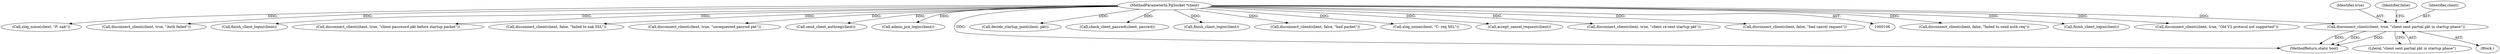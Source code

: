 digraph "0_pgbouncer_74d6e5f7de5ec736f71204b7b422af7380c19ac5@pointer" {
"1000124" [label="(Call,disconnect_client(client, true, \"client sent partial pkt in startup phase\"))"];
"1000107" [label="(MethodParameterIn,PgSocket *client)"];
"1000241" [label="(Call,disconnect_client(client, false, \"failed to send auth req\"))"];
"1000126" [label="(Identifier,true)"];
"1000230" [label="(Call,finish_client_login(client))"];
"1000124" [label="(Call,disconnect_client(client, true, \"client sent partial pkt in startup phase\"))"];
"1000179" [label="(Call,disconnect_client(client, true, \"Old V2 protocol not supported\"))"];
"1000107" [label="(MethodParameterIn,PgSocket *client)"];
"1000158" [label="(Call,slog_noise(client, \"P: nak\"))"];
"1000296" [label="(Call,disconnect_client(client, true, \"Auth failed\"))"];
"1000290" [label="(Call,finish_client_login(client))"];
"1000255" [label="(Call,disconnect_client(client, true, \"client password pkt before startup packet\"))"];
"1000171" [label="(Call,disconnect_client(client, false, \"failed to nak SSL\"))"];
"1000266" [label="(Call,disconnect_client(client, true, \"unrequested passwd pkt\"))"];
"1000129" [label="(Identifier,false)"];
"1000238" [label="(Call,send_client_authreq(client))"];
"1000215" [label="(Call,admin_pre_login(client))"];
"1000356" [label="(MethodReturn,static bool)"];
"1000199" [label="(Call,decide_startup_pool(client, pkt))"];
"1000284" [label="(Call,check_client_passwd(client, passwd))"];
"1000136" [label="(Call,finish_client_login(client))"];
"1000338" [label="(Call,disconnect_client(client, false, \"bad packet\"))"];
"1000127" [label="(Literal,\"client sent partial pkt in startup phase\")"];
"1000155" [label="(Call,slog_noise(client, \"C: req SSL\"))"];
"1000123" [label="(Block,)"];
"1000328" [label="(Call,accept_cancel_request(client))"];
"1000125" [label="(Identifier,client)"];
"1000191" [label="(Call,disconnect_client(client, true, \"client re-sent startup pkt\"))"];
"1000331" [label="(Call,disconnect_client(client, false, \"bad cancel request\"))"];
"1000124" -> "1000123"  [label="AST: "];
"1000124" -> "1000127"  [label="CFG: "];
"1000125" -> "1000124"  [label="AST: "];
"1000126" -> "1000124"  [label="AST: "];
"1000127" -> "1000124"  [label="AST: "];
"1000129" -> "1000124"  [label="CFG: "];
"1000124" -> "1000356"  [label="DDG: "];
"1000124" -> "1000356"  [label="DDG: "];
"1000124" -> "1000356"  [label="DDG: "];
"1000107" -> "1000124"  [label="DDG: "];
"1000107" -> "1000106"  [label="AST: "];
"1000107" -> "1000356"  [label="DDG: "];
"1000107" -> "1000136"  [label="DDG: "];
"1000107" -> "1000155"  [label="DDG: "];
"1000107" -> "1000158"  [label="DDG: "];
"1000107" -> "1000171"  [label="DDG: "];
"1000107" -> "1000179"  [label="DDG: "];
"1000107" -> "1000191"  [label="DDG: "];
"1000107" -> "1000199"  [label="DDG: "];
"1000107" -> "1000215"  [label="DDG: "];
"1000107" -> "1000230"  [label="DDG: "];
"1000107" -> "1000238"  [label="DDG: "];
"1000107" -> "1000241"  [label="DDG: "];
"1000107" -> "1000255"  [label="DDG: "];
"1000107" -> "1000266"  [label="DDG: "];
"1000107" -> "1000284"  [label="DDG: "];
"1000107" -> "1000290"  [label="DDG: "];
"1000107" -> "1000296"  [label="DDG: "];
"1000107" -> "1000328"  [label="DDG: "];
"1000107" -> "1000331"  [label="DDG: "];
"1000107" -> "1000338"  [label="DDG: "];
}
